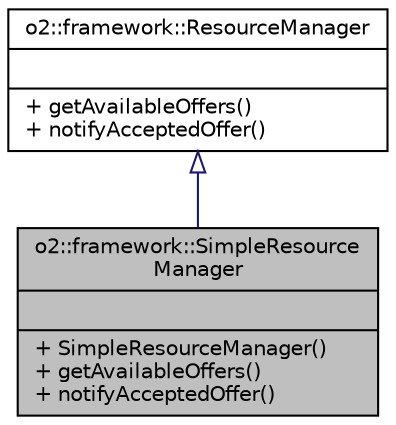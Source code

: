 digraph "o2::framework::SimpleResourceManager"
{
 // INTERACTIVE_SVG=YES
  bgcolor="transparent";
  edge [fontname="Helvetica",fontsize="10",labelfontname="Helvetica",labelfontsize="10"];
  node [fontname="Helvetica",fontsize="10",shape=record];
  Node1 [label="{o2::framework::SimpleResource\lManager\n||+ SimpleResourceManager()\l+ getAvailableOffers()\l+ notifyAcceptedOffer()\l}",height=0.2,width=0.4,color="black", fillcolor="grey75", style="filled", fontcolor="black"];
  Node2 -> Node1 [dir="back",color="midnightblue",fontsize="10",style="solid",arrowtail="onormal",fontname="Helvetica"];
  Node2 [label="{o2::framework::ResourceManager\n||+ getAvailableOffers()\l+ notifyAcceptedOffer()\l}",height=0.2,width=0.4,color="black",URL="$d6/d1b/classo2_1_1framework_1_1ResourceManager.html"];
}
